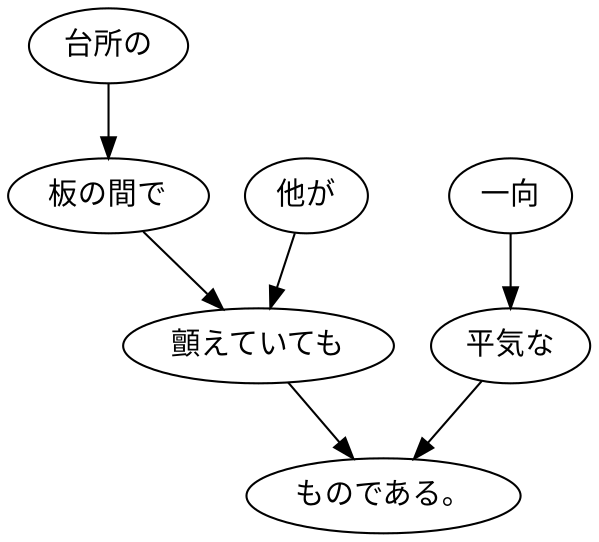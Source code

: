 digraph graph104 {
	node0 [label="台所の"];
	node1 [label="板の間で"];
	node2 [label="他が"];
	node3 [label="顫えていても"];
	node4 [label="一向"];
	node5 [label="平気な"];
	node6 [label="ものである。"];
	node0 -> node1;
	node1 -> node3;
	node2 -> node3;
	node3 -> node6;
	node4 -> node5;
	node5 -> node6;
}
